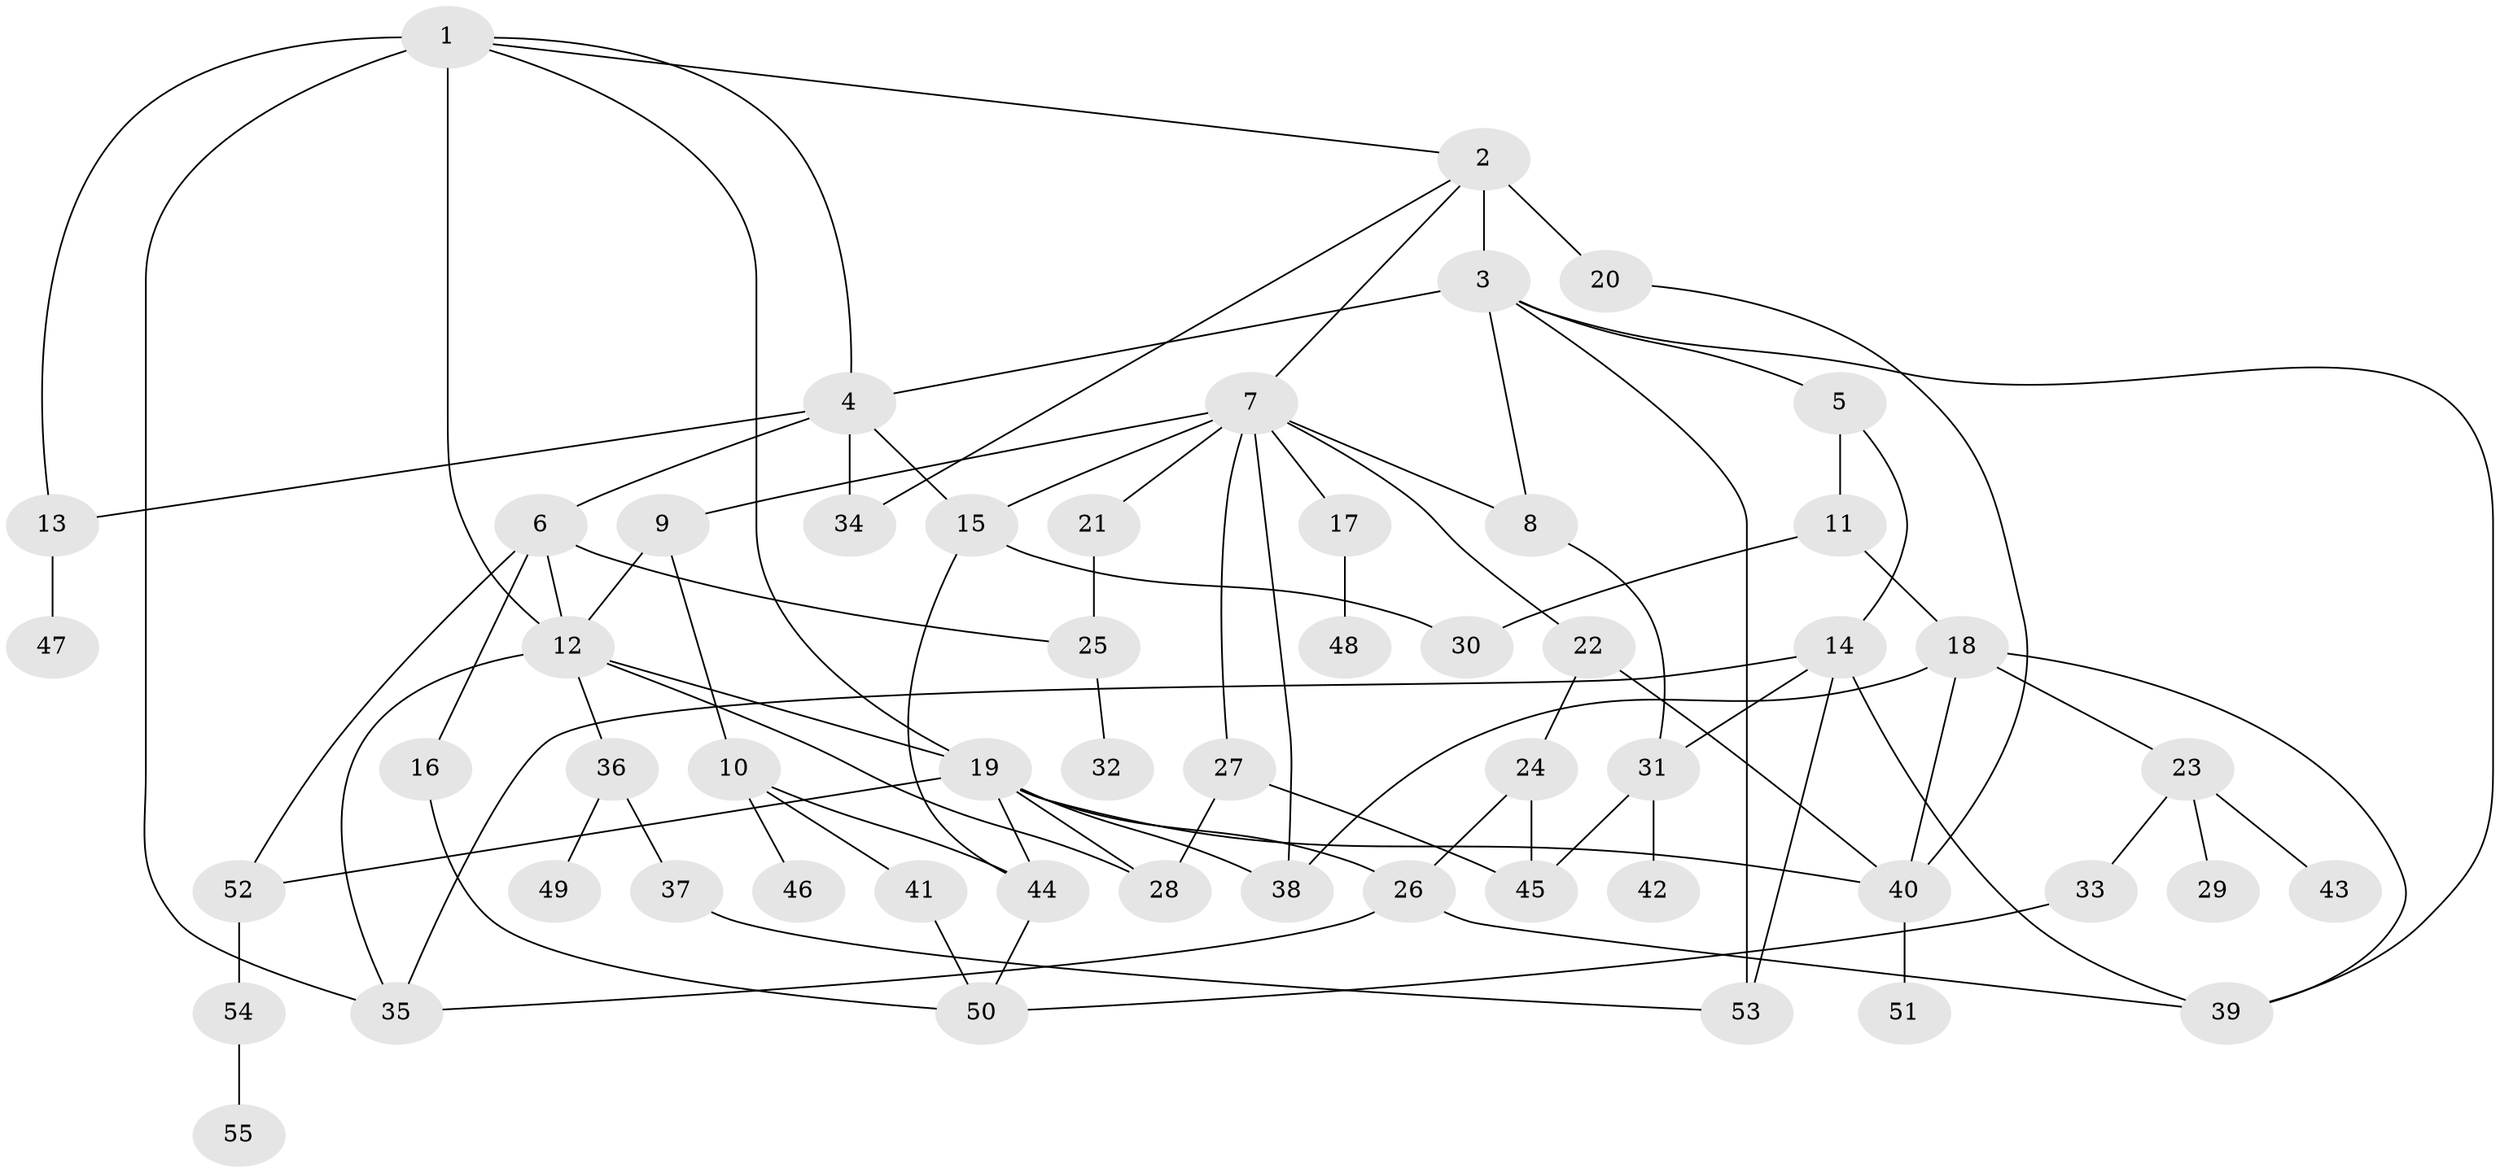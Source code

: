 // original degree distribution, {5: 0.08256880733944955, 4: 0.10091743119266056, 7: 0.027522935779816515, 2: 0.3577981651376147, 3: 0.1743119266055046, 9: 0.009174311926605505, 6: 0.027522935779816515, 1: 0.22018348623853212}
// Generated by graph-tools (version 1.1) at 2025/48/03/04/25 22:48:47]
// undirected, 55 vertices, 89 edges
graph export_dot {
  node [color=gray90,style=filled];
  1;
  2;
  3;
  4;
  5;
  6;
  7;
  8;
  9;
  10;
  11;
  12;
  13;
  14;
  15;
  16;
  17;
  18;
  19;
  20;
  21;
  22;
  23;
  24;
  25;
  26;
  27;
  28;
  29;
  30;
  31;
  32;
  33;
  34;
  35;
  36;
  37;
  38;
  39;
  40;
  41;
  42;
  43;
  44;
  45;
  46;
  47;
  48;
  49;
  50;
  51;
  52;
  53;
  54;
  55;
  1 -- 2 [weight=1.0];
  1 -- 4 [weight=1.0];
  1 -- 12 [weight=2.0];
  1 -- 13 [weight=1.0];
  1 -- 19 [weight=1.0];
  1 -- 35 [weight=1.0];
  2 -- 3 [weight=3.0];
  2 -- 7 [weight=1.0];
  2 -- 20 [weight=4.0];
  2 -- 34 [weight=1.0];
  3 -- 4 [weight=2.0];
  3 -- 5 [weight=1.0];
  3 -- 8 [weight=1.0];
  3 -- 39 [weight=1.0];
  3 -- 53 [weight=1.0];
  4 -- 6 [weight=1.0];
  4 -- 13 [weight=1.0];
  4 -- 15 [weight=1.0];
  4 -- 34 [weight=1.0];
  5 -- 11 [weight=1.0];
  5 -- 14 [weight=1.0];
  6 -- 12 [weight=1.0];
  6 -- 16 [weight=1.0];
  6 -- 25 [weight=1.0];
  6 -- 52 [weight=1.0];
  7 -- 8 [weight=1.0];
  7 -- 9 [weight=1.0];
  7 -- 15 [weight=1.0];
  7 -- 17 [weight=1.0];
  7 -- 21 [weight=1.0];
  7 -- 22 [weight=1.0];
  7 -- 27 [weight=1.0];
  7 -- 38 [weight=1.0];
  8 -- 31 [weight=1.0];
  9 -- 10 [weight=1.0];
  9 -- 12 [weight=1.0];
  10 -- 41 [weight=1.0];
  10 -- 44 [weight=1.0];
  10 -- 46 [weight=1.0];
  11 -- 18 [weight=1.0];
  11 -- 30 [weight=1.0];
  12 -- 19 [weight=1.0];
  12 -- 28 [weight=1.0];
  12 -- 35 [weight=1.0];
  12 -- 36 [weight=1.0];
  13 -- 47 [weight=1.0];
  14 -- 31 [weight=1.0];
  14 -- 35 [weight=1.0];
  14 -- 39 [weight=1.0];
  14 -- 53 [weight=1.0];
  15 -- 30 [weight=1.0];
  15 -- 44 [weight=1.0];
  16 -- 50 [weight=1.0];
  17 -- 48 [weight=1.0];
  18 -- 23 [weight=1.0];
  18 -- 38 [weight=1.0];
  18 -- 39 [weight=1.0];
  18 -- 40 [weight=1.0];
  19 -- 26 [weight=1.0];
  19 -- 28 [weight=1.0];
  19 -- 38 [weight=1.0];
  19 -- 40 [weight=1.0];
  19 -- 44 [weight=1.0];
  19 -- 52 [weight=1.0];
  20 -- 40 [weight=1.0];
  21 -- 25 [weight=1.0];
  22 -- 24 [weight=1.0];
  22 -- 40 [weight=2.0];
  23 -- 29 [weight=1.0];
  23 -- 33 [weight=1.0];
  23 -- 43 [weight=1.0];
  24 -- 26 [weight=1.0];
  24 -- 45 [weight=1.0];
  25 -- 32 [weight=1.0];
  26 -- 35 [weight=2.0];
  26 -- 39 [weight=1.0];
  27 -- 28 [weight=1.0];
  27 -- 45 [weight=1.0];
  31 -- 42 [weight=1.0];
  31 -- 45 [weight=1.0];
  33 -- 50 [weight=1.0];
  36 -- 37 [weight=1.0];
  36 -- 49 [weight=1.0];
  37 -- 53 [weight=1.0];
  40 -- 51 [weight=2.0];
  41 -- 50 [weight=1.0];
  44 -- 50 [weight=1.0];
  52 -- 54 [weight=1.0];
  54 -- 55 [weight=1.0];
}
